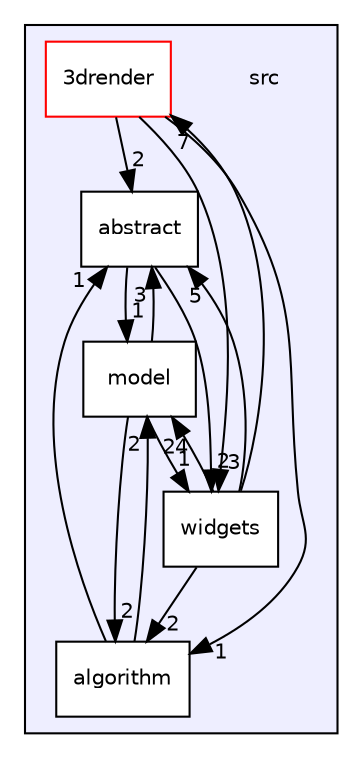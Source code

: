 digraph "D:/code/MRCEditor/src" {
  compound=true
  node [ fontsize="10", fontname="Helvetica"];
  edge [ labelfontsize="10", labelfontname="Helvetica"];
  subgraph clusterdir_68267d1309a1af8e8297ef4c3efbcdba {
    graph [ bgcolor="#eeeeff", pencolor="black", label="" URL="dir_68267d1309a1af8e8297ef4c3efbcdba.html"];
    dir_68267d1309a1af8e8297ef4c3efbcdba [shape=plaintext label="src"];
    dir_b5d71da624fb86aa002933499844614e [shape=box label="3drender" color="red" fillcolor="white" style="filled" URL="dir_b5d71da624fb86aa002933499844614e.html"];
    dir_4730a5303449a2e0c7d1551f94d9984f [shape=box label="abstract" color="black" fillcolor="white" style="filled" URL="dir_4730a5303449a2e0c7d1551f94d9984f.html"];
    dir_fbc178c12bd249518b3c0868875b8083 [shape=box label="algorithm" color="black" fillcolor="white" style="filled" URL="dir_fbc178c12bd249518b3c0868875b8083.html"];
    dir_5dd65160827af56e6353642206b80129 [shape=box label="model" color="black" fillcolor="white" style="filled" URL="dir_5dd65160827af56e6353642206b80129.html"];
    dir_0abdee562046be6f5823d1ca8c3fd13c [shape=box label="widgets" color="black" fillcolor="white" style="filled" URL="dir_0abdee562046be6f5823d1ca8c3fd13c.html"];
  }
  dir_0abdee562046be6f5823d1ca8c3fd13c->dir_4730a5303449a2e0c7d1551f94d9984f [headlabel="5", labeldistance=1.5 headhref="dir_000007_000004.html"];
  dir_0abdee562046be6f5823d1ca8c3fd13c->dir_b5d71da624fb86aa002933499844614e [headlabel="7", labeldistance=1.5 headhref="dir_000007_000001.html"];
  dir_0abdee562046be6f5823d1ca8c3fd13c->dir_5dd65160827af56e6353642206b80129 [headlabel="24", labeldistance=1.5 headhref="dir_000007_000006.html"];
  dir_0abdee562046be6f5823d1ca8c3fd13c->dir_fbc178c12bd249518b3c0868875b8083 [headlabel="2", labeldistance=1.5 headhref="dir_000007_000005.html"];
  dir_4730a5303449a2e0c7d1551f94d9984f->dir_0abdee562046be6f5823d1ca8c3fd13c [headlabel="2", labeldistance=1.5 headhref="dir_000004_000007.html"];
  dir_4730a5303449a2e0c7d1551f94d9984f->dir_5dd65160827af56e6353642206b80129 [headlabel="1", labeldistance=1.5 headhref="dir_000004_000006.html"];
  dir_b5d71da624fb86aa002933499844614e->dir_0abdee562046be6f5823d1ca8c3fd13c [headlabel="3", labeldistance=1.5 headhref="dir_000001_000007.html"];
  dir_b5d71da624fb86aa002933499844614e->dir_4730a5303449a2e0c7d1551f94d9984f [headlabel="2", labeldistance=1.5 headhref="dir_000001_000004.html"];
  dir_b5d71da624fb86aa002933499844614e->dir_fbc178c12bd249518b3c0868875b8083 [headlabel="1", labeldistance=1.5 headhref="dir_000001_000005.html"];
  dir_5dd65160827af56e6353642206b80129->dir_0abdee562046be6f5823d1ca8c3fd13c [headlabel="1", labeldistance=1.5 headhref="dir_000006_000007.html"];
  dir_5dd65160827af56e6353642206b80129->dir_4730a5303449a2e0c7d1551f94d9984f [headlabel="3", labeldistance=1.5 headhref="dir_000006_000004.html"];
  dir_5dd65160827af56e6353642206b80129->dir_fbc178c12bd249518b3c0868875b8083 [headlabel="2", labeldistance=1.5 headhref="dir_000006_000005.html"];
  dir_fbc178c12bd249518b3c0868875b8083->dir_4730a5303449a2e0c7d1551f94d9984f [headlabel="1", labeldistance=1.5 headhref="dir_000005_000004.html"];
  dir_fbc178c12bd249518b3c0868875b8083->dir_5dd65160827af56e6353642206b80129 [headlabel="2", labeldistance=1.5 headhref="dir_000005_000006.html"];
}
